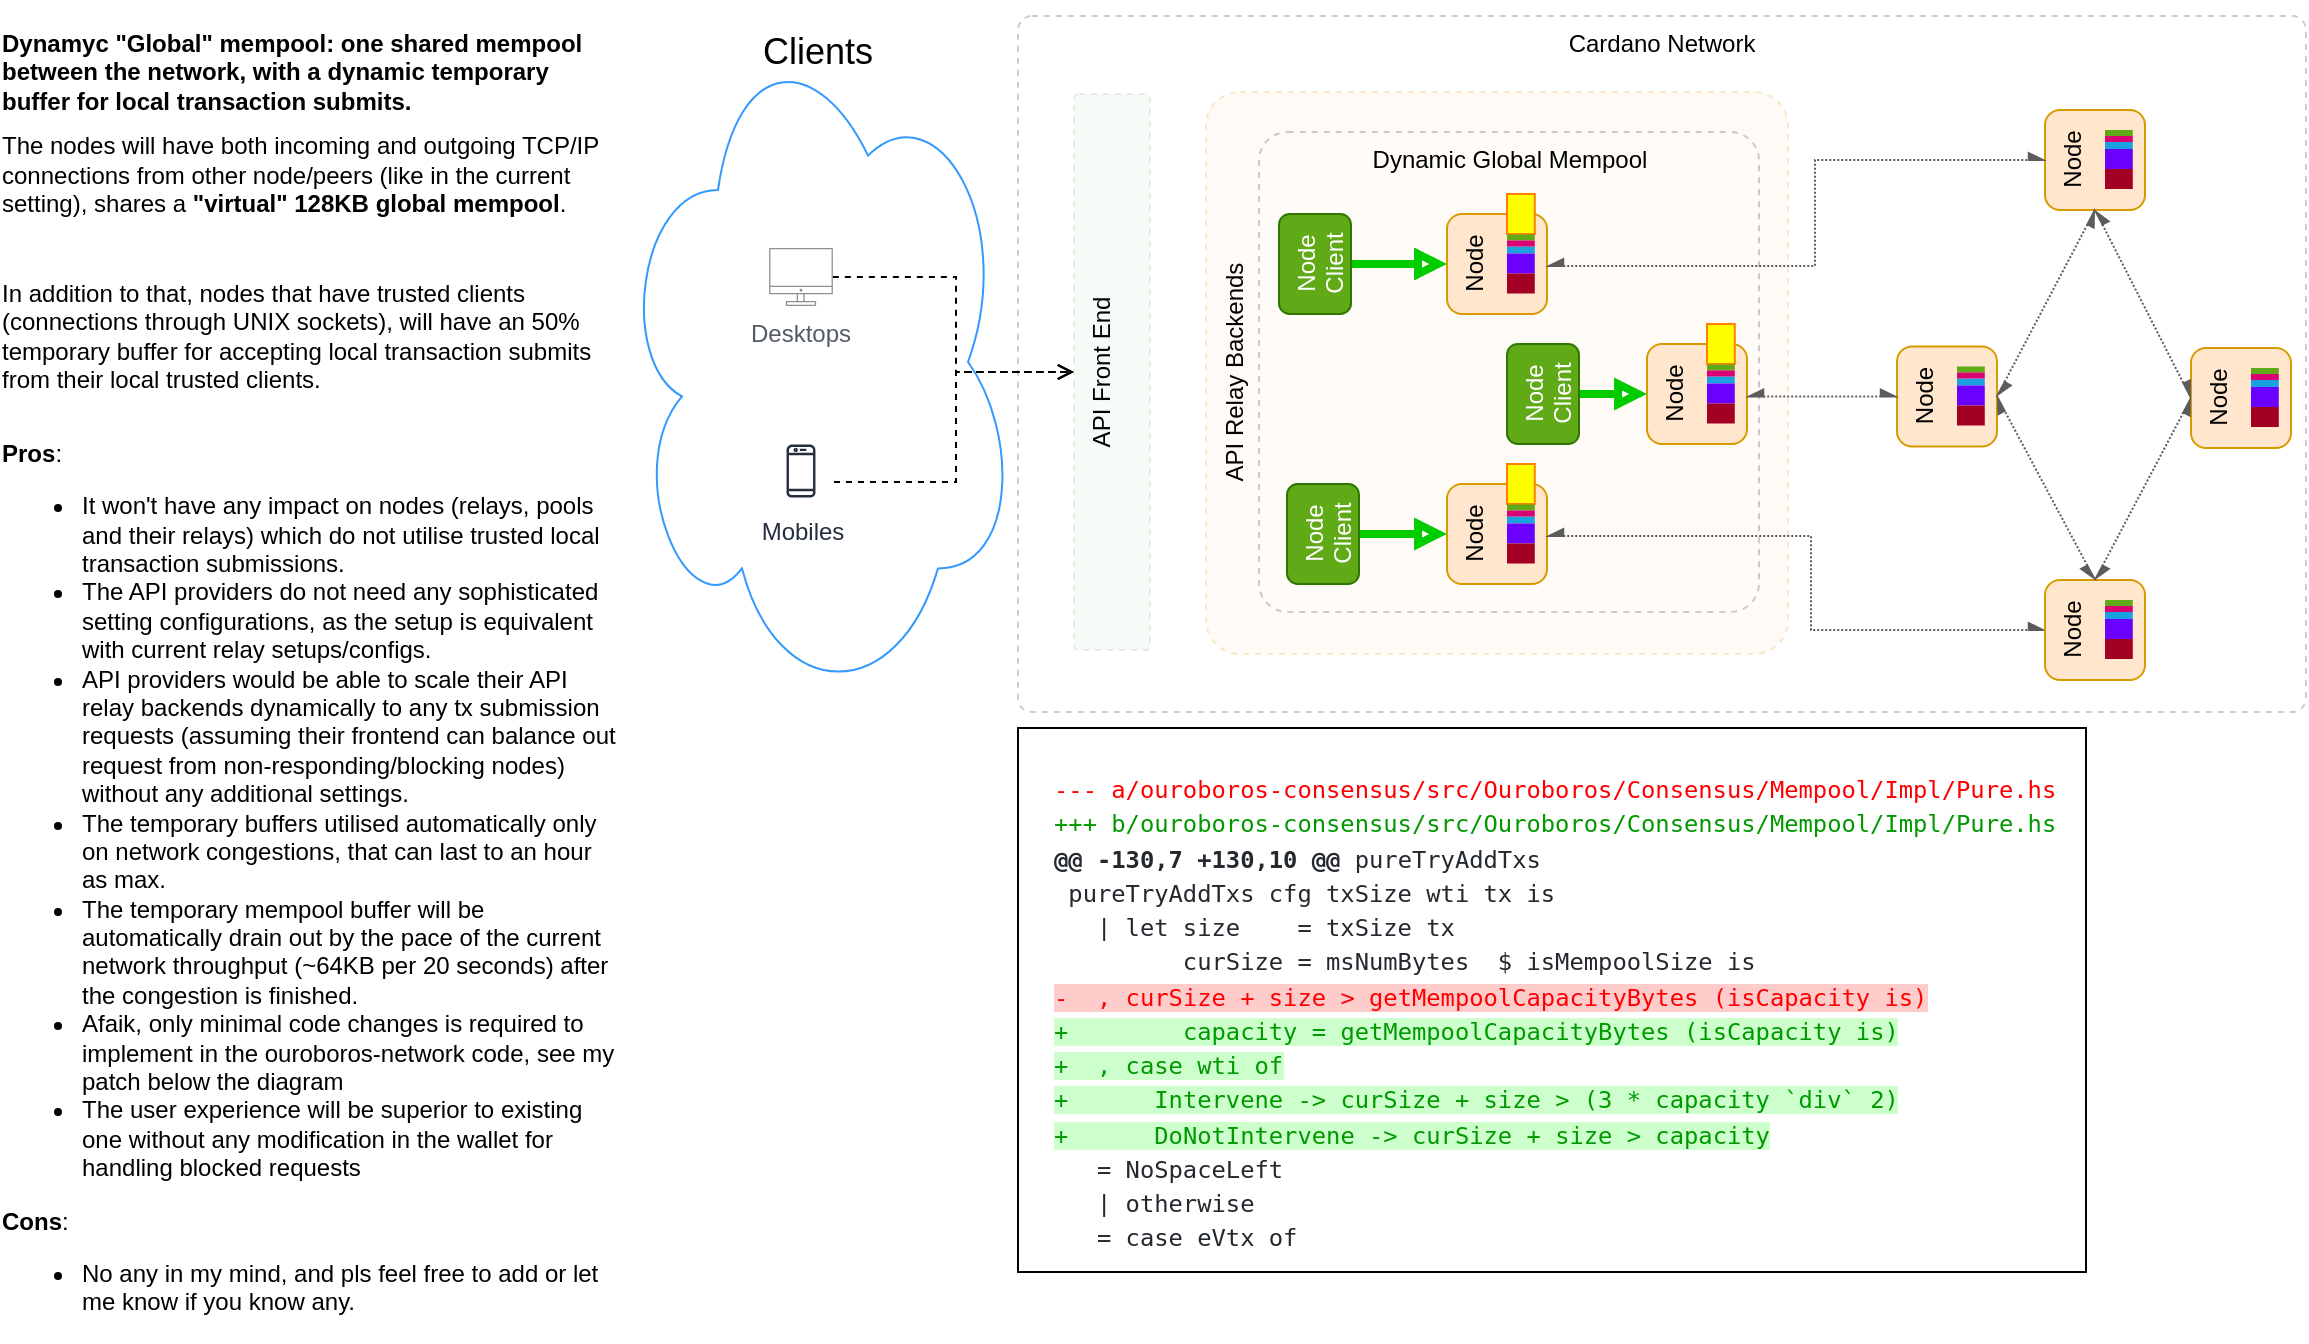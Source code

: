 <mxfile version="15.7.3" type="github">
  <diagram id="6a731a19-8d31-9384-78a2-239565b7b9f0" name="Page-1">
    <mxGraphModel dx="3910" dy="237" grid="0" gridSize="10" guides="1" tooltips="1" connect="1" arrows="1" fold="1" page="1" pageScale="1" pageWidth="1169" pageHeight="827" background="#ffffff" math="1" shadow="0">
      <root>
        <mxCell id="0" />
        <mxCell id="1" parent="0" />
        <mxCell id="PWVrWmLwcKZv5xCnu7mB-158" value="Cardano Network" style="rounded=1;whiteSpace=wrap;html=1;dashed=1;verticalAlign=top;horizontal=1;spacing=2;arcSize=2;glass=0;sketch=0;shadow=0;opacity=20;strokeColor=default;fillColor=default;fontColor=default;labelPosition=center;verticalLabelPosition=middle;align=center;strokeWidth=1;" parent="1" vertex="1">
          <mxGeometry x="-1823" y="839" width="644" height="348" as="geometry" />
        </mxCell>
        <mxCell id="-uzsMk_w0Du20uLRkKy_-36" value="Clients" style="ellipse;shape=cloud;whiteSpace=wrap;html=1;shadow=0;glass=0;labelBackgroundColor=none;labelBorderColor=none;comic=0;sketch=0;fontSize=18;fontColor=#000000;strokeColor=#3399FF;fillColor=none;verticalAlign=top;" parent="1" vertex="1">
          <mxGeometry x="-2023" y="840" width="200" height="344" as="geometry" />
        </mxCell>
        <mxCell id="PWVrWmLwcKZv5xCnu7mB-157" value="API Relay Backends" style="rounded=1;whiteSpace=wrap;html=1;dashed=1;verticalAlign=top;horizontal=0;spacing=2;arcSize=6;glass=0;sketch=0;shadow=0;opacity=20;strokeColor=#d79b00;fillColor=#ffe6cc;" parent="1" vertex="1">
          <mxGeometry x="-1729" y="877" width="291" height="281" as="geometry" />
        </mxCell>
        <mxCell id="PWVrWmLwcKZv5xCnu7mB-7" value="Dynamic Global Mempool" style="rounded=1;whiteSpace=wrap;dashed=1;verticalAlign=top;horizontal=1;spacing=2;arcSize=6;glass=0;sketch=0;shadow=0;opacity=20;strokeColor=default;fillColor=default;fontColor=default;html=1;labelBorderColor=none;labelBackgroundColor=none;" parent="1" vertex="1">
          <mxGeometry x="-1702.5" y="897" width="250" height="240" as="geometry" />
        </mxCell>
        <mxCell id="PWVrWmLwcKZv5xCnu7mB-66" value="" style="group" parent="1" vertex="1" connectable="0">
          <mxGeometry x="-1608.5" y="938" width="50" height="50" as="geometry" />
        </mxCell>
        <mxCell id="PWVrWmLwcKZv5xCnu7mB-67" value="Node" style="rounded=1;whiteSpace=wrap;html=1;fillColor=#ffe6cc;strokeColor=#d79b00;verticalAlign=top;treeFolding=0;treeMoving=0;comic=0;horizontal=0;" parent="PWVrWmLwcKZv5xCnu7mB-66" vertex="1">
          <mxGeometry width="50" height="50.0" as="geometry" />
        </mxCell>
        <mxCell id="PWVrWmLwcKZv5xCnu7mB-70" value="" style="rounded=0;whiteSpace=wrap;html=1;shadow=0;glass=0;labelBackgroundColor=none;sketch=0;verticalAlign=top;fillColor=#FFFF00;strokeColor=#FF8000;imageAspect=1;fontColor=#ffffff;" parent="PWVrWmLwcKZv5xCnu7mB-66" vertex="1">
          <mxGeometry x="30" y="-10" width="13.89" height="20" as="geometry" />
        </mxCell>
        <mxCell id="yDI7MJZ1IvgmgBcioRi8-4" value="" style="rounded=0;whiteSpace=wrap;html=1;shadow=0;glass=0;labelBackgroundColor=none;sketch=0;verticalAlign=top;fillColor=#60a917;strokeColor=none;imageAspect=1;fontColor=#ffffff;" parent="PWVrWmLwcKZv5xCnu7mB-66" vertex="1">
          <mxGeometry x="30" y="10.25" width="13.89" height="3" as="geometry" />
        </mxCell>
        <mxCell id="yDI7MJZ1IvgmgBcioRi8-5" value="" style="rounded=0;whiteSpace=wrap;html=1;shadow=0;glass=0;labelBackgroundColor=none;sketch=0;verticalAlign=top;fillColor=#1ba1e2;strokeColor=none;imageAspect=1;fontColor=#ffffff;" parent="PWVrWmLwcKZv5xCnu7mB-66" vertex="1">
          <mxGeometry x="30" y="16.25" width="13.89" height="3.5" as="geometry" />
        </mxCell>
        <mxCell id="yDI7MJZ1IvgmgBcioRi8-6" value="" style="rounded=0;whiteSpace=wrap;html=1;shadow=0;glass=0;labelBackgroundColor=none;sketch=0;verticalAlign=top;fillColor=#d80073;strokeColor=none;imageAspect=1;fontColor=#ffffff;" parent="PWVrWmLwcKZv5xCnu7mB-66" vertex="1">
          <mxGeometry x="30" y="13.25" width="13.89" height="3" as="geometry" />
        </mxCell>
        <mxCell id="yDI7MJZ1IvgmgBcioRi8-7" value="" style="rounded=0;whiteSpace=wrap;html=1;shadow=0;glass=0;labelBackgroundColor=none;sketch=0;verticalAlign=top;fillColor=#6a00ff;strokeColor=none;imageAspect=1;fontColor=#ffffff;" parent="PWVrWmLwcKZv5xCnu7mB-66" vertex="1">
          <mxGeometry x="30" y="19.75" width="13.89" height="10" as="geometry" />
        </mxCell>
        <mxCell id="yDI7MJZ1IvgmgBcioRi8-8" value="" style="rounded=0;whiteSpace=wrap;html=1;shadow=0;glass=0;labelBackgroundColor=none;sketch=0;verticalAlign=top;fillColor=#a20025;strokeColor=none;imageAspect=1;fontColor=#ffffff;" parent="PWVrWmLwcKZv5xCnu7mB-66" vertex="1">
          <mxGeometry x="30" y="29.75" width="13.89" height="10" as="geometry" />
        </mxCell>
        <mxCell id="PWVrWmLwcKZv5xCnu7mB-81" value="" style="group" parent="1" vertex="1" connectable="0">
          <mxGeometry x="-1508.5" y="1003" width="50" height="50" as="geometry" />
        </mxCell>
        <mxCell id="PWVrWmLwcKZv5xCnu7mB-82" value="Node" style="rounded=1;whiteSpace=wrap;html=1;fillColor=#ffe6cc;strokeColor=#d79b00;verticalAlign=top;treeFolding=0;treeMoving=0;comic=0;horizontal=0;" parent="PWVrWmLwcKZv5xCnu7mB-81" vertex="1">
          <mxGeometry width="50" height="50.0" as="geometry" />
        </mxCell>
        <mxCell id="PWVrWmLwcKZv5xCnu7mB-85" value="" style="rounded=0;whiteSpace=wrap;html=1;shadow=0;glass=0;labelBackgroundColor=none;sketch=0;verticalAlign=top;fillColor=#FFFF00;strokeColor=#FF8000;imageAspect=1;fontColor=#ffffff;" parent="PWVrWmLwcKZv5xCnu7mB-81" vertex="1">
          <mxGeometry x="30" y="-10" width="13.89" height="20" as="geometry" />
        </mxCell>
        <mxCell id="yDI7MJZ1IvgmgBcioRi8-14" value="" style="rounded=0;whiteSpace=wrap;html=1;shadow=0;glass=0;labelBackgroundColor=none;sketch=0;verticalAlign=top;fillColor=#60a917;strokeColor=none;imageAspect=1;fontColor=#ffffff;" parent="PWVrWmLwcKZv5xCnu7mB-81" vertex="1">
          <mxGeometry x="30" y="10.25" width="13.89" height="3" as="geometry" />
        </mxCell>
        <mxCell id="yDI7MJZ1IvgmgBcioRi8-15" value="" style="rounded=0;whiteSpace=wrap;html=1;shadow=0;glass=0;labelBackgroundColor=none;sketch=0;verticalAlign=top;fillColor=#1ba1e2;strokeColor=none;imageAspect=1;fontColor=#ffffff;" parent="PWVrWmLwcKZv5xCnu7mB-81" vertex="1">
          <mxGeometry x="30" y="16.25" width="13.89" height="3.5" as="geometry" />
        </mxCell>
        <mxCell id="yDI7MJZ1IvgmgBcioRi8-16" value="" style="rounded=0;whiteSpace=wrap;html=1;shadow=0;glass=0;labelBackgroundColor=none;sketch=0;verticalAlign=top;fillColor=#d80073;strokeColor=none;imageAspect=1;fontColor=#ffffff;" parent="PWVrWmLwcKZv5xCnu7mB-81" vertex="1">
          <mxGeometry x="30" y="13.25" width="13.89" height="3" as="geometry" />
        </mxCell>
        <mxCell id="yDI7MJZ1IvgmgBcioRi8-17" value="" style="rounded=0;whiteSpace=wrap;html=1;shadow=0;glass=0;labelBackgroundColor=none;sketch=0;verticalAlign=top;fillColor=#6a00ff;strokeColor=none;imageAspect=1;fontColor=#ffffff;" parent="PWVrWmLwcKZv5xCnu7mB-81" vertex="1">
          <mxGeometry x="30" y="19.75" width="13.89" height="10" as="geometry" />
        </mxCell>
        <mxCell id="yDI7MJZ1IvgmgBcioRi8-18" value="" style="rounded=0;whiteSpace=wrap;html=1;shadow=0;glass=0;labelBackgroundColor=none;sketch=0;verticalAlign=top;fillColor=#a20025;strokeColor=none;imageAspect=1;fontColor=#ffffff;" parent="PWVrWmLwcKZv5xCnu7mB-81" vertex="1">
          <mxGeometry x="30" y="29.75" width="13.89" height="10" as="geometry" />
        </mxCell>
        <mxCell id="PWVrWmLwcKZv5xCnu7mB-86" value="" style="group" parent="1" vertex="1" connectable="0">
          <mxGeometry x="-1608.5" y="1073" width="50" height="50" as="geometry" />
        </mxCell>
        <mxCell id="PWVrWmLwcKZv5xCnu7mB-87" value="Node" style="rounded=1;whiteSpace=wrap;html=1;fillColor=#ffe6cc;strokeColor=#d79b00;verticalAlign=top;treeFolding=0;treeMoving=0;comic=0;horizontal=0;" parent="PWVrWmLwcKZv5xCnu7mB-86" vertex="1">
          <mxGeometry width="50" height="50.0" as="geometry" />
        </mxCell>
        <mxCell id="PWVrWmLwcKZv5xCnu7mB-90" value="" style="rounded=0;whiteSpace=wrap;html=1;shadow=0;glass=0;labelBackgroundColor=none;sketch=0;verticalAlign=top;fillColor=#FFFF00;strokeColor=#FF8000;imageAspect=1;fontColor=#ffffff;" parent="PWVrWmLwcKZv5xCnu7mB-86" vertex="1">
          <mxGeometry x="30" y="-10" width="13.89" height="20" as="geometry" />
        </mxCell>
        <mxCell id="yDI7MJZ1IvgmgBcioRi8-9" value="" style="rounded=0;whiteSpace=wrap;html=1;shadow=0;glass=0;labelBackgroundColor=none;sketch=0;verticalAlign=top;fillColor=#60a917;strokeColor=none;imageAspect=1;fontColor=#ffffff;" parent="PWVrWmLwcKZv5xCnu7mB-86" vertex="1">
          <mxGeometry x="30" y="10.25" width="13.89" height="3" as="geometry" />
        </mxCell>
        <mxCell id="yDI7MJZ1IvgmgBcioRi8-10" value="" style="rounded=0;whiteSpace=wrap;html=1;shadow=0;glass=0;labelBackgroundColor=none;sketch=0;verticalAlign=top;fillColor=#1ba1e2;strokeColor=none;imageAspect=1;fontColor=#ffffff;" parent="PWVrWmLwcKZv5xCnu7mB-86" vertex="1">
          <mxGeometry x="30" y="16.25" width="13.89" height="3.5" as="geometry" />
        </mxCell>
        <mxCell id="yDI7MJZ1IvgmgBcioRi8-11" value="" style="rounded=0;whiteSpace=wrap;html=1;shadow=0;glass=0;labelBackgroundColor=none;sketch=0;verticalAlign=top;fillColor=#d80073;strokeColor=none;imageAspect=1;fontColor=#ffffff;" parent="PWVrWmLwcKZv5xCnu7mB-86" vertex="1">
          <mxGeometry x="30" y="13.25" width="13.89" height="3" as="geometry" />
        </mxCell>
        <mxCell id="yDI7MJZ1IvgmgBcioRi8-12" value="" style="rounded=0;whiteSpace=wrap;html=1;shadow=0;glass=0;labelBackgroundColor=none;sketch=0;verticalAlign=top;fillColor=#6a00ff;strokeColor=none;imageAspect=1;fontColor=#ffffff;" parent="PWVrWmLwcKZv5xCnu7mB-86" vertex="1">
          <mxGeometry x="30" y="19.75" width="13.89" height="10" as="geometry" />
        </mxCell>
        <mxCell id="yDI7MJZ1IvgmgBcioRi8-13" value="" style="rounded=0;whiteSpace=wrap;html=1;shadow=0;glass=0;labelBackgroundColor=none;sketch=0;verticalAlign=top;fillColor=#a20025;strokeColor=none;imageAspect=1;fontColor=#ffffff;" parent="PWVrWmLwcKZv5xCnu7mB-86" vertex="1">
          <mxGeometry x="30" y="29.75" width="13.89" height="10" as="geometry" />
        </mxCell>
        <mxCell id="PWVrWmLwcKZv5xCnu7mB-112" value="" style="group" parent="1" vertex="1" connectable="0">
          <mxGeometry x="-1309.5" y="886" width="50" height="50" as="geometry" />
        </mxCell>
        <mxCell id="PWVrWmLwcKZv5xCnu7mB-113" value="Node" style="rounded=1;whiteSpace=wrap;html=1;fillColor=#ffe6cc;strokeColor=#d79b00;verticalAlign=top;treeFolding=0;treeMoving=0;comic=0;horizontal=0;" parent="PWVrWmLwcKZv5xCnu7mB-112" vertex="1">
          <mxGeometry width="50" height="50.0" as="geometry" />
        </mxCell>
        <mxCell id="PWVrWmLwcKZv5xCnu7mB-120" value="" style="rounded=0;whiteSpace=wrap;html=1;shadow=0;glass=0;labelBackgroundColor=none;sketch=0;verticalAlign=top;fillColor=#6a00ff;strokeColor=none;imageAspect=1;fontColor=#ffffff;" parent="PWVrWmLwcKZv5xCnu7mB-112" vertex="1">
          <mxGeometry x="30" y="19.5" width="13.89" height="10" as="geometry" />
        </mxCell>
        <mxCell id="PWVrWmLwcKZv5xCnu7mB-115" value="" style="rounded=0;whiteSpace=wrap;html=1;shadow=0;glass=0;labelBackgroundColor=none;sketch=0;verticalAlign=top;fillColor=#a20025;strokeColor=none;imageAspect=1;fontColor=#ffffff;" parent="PWVrWmLwcKZv5xCnu7mB-112" vertex="1">
          <mxGeometry x="30" y="29.5" width="13.89" height="10" as="geometry" />
        </mxCell>
        <mxCell id="yDI7MJZ1IvgmgBcioRi8-1" value="" style="rounded=0;whiteSpace=wrap;html=1;shadow=0;glass=0;labelBackgroundColor=none;sketch=0;verticalAlign=top;fillColor=#60a917;strokeColor=none;imageAspect=1;fontColor=#ffffff;" parent="PWVrWmLwcKZv5xCnu7mB-112" vertex="1">
          <mxGeometry x="30" y="10" width="13.89" height="3" as="geometry" />
        </mxCell>
        <mxCell id="yDI7MJZ1IvgmgBcioRi8-2" value="" style="rounded=0;whiteSpace=wrap;html=1;shadow=0;glass=0;labelBackgroundColor=none;sketch=0;verticalAlign=top;fillColor=#1ba1e2;strokeColor=none;imageAspect=1;fontColor=#ffffff;" parent="PWVrWmLwcKZv5xCnu7mB-112" vertex="1">
          <mxGeometry x="30" y="16" width="13.89" height="3.5" as="geometry" />
        </mxCell>
        <mxCell id="yDI7MJZ1IvgmgBcioRi8-3" value="" style="rounded=0;whiteSpace=wrap;html=1;shadow=0;glass=0;labelBackgroundColor=none;sketch=0;verticalAlign=top;fillColor=#d80073;strokeColor=none;imageAspect=1;fontColor=#ffffff;" parent="PWVrWmLwcKZv5xCnu7mB-112" vertex="1">
          <mxGeometry x="30" y="13" width="13.89" height="3" as="geometry" />
        </mxCell>
        <mxCell id="PWVrWmLwcKZv5xCnu7mB-122" value="" style="group" parent="1" vertex="1" connectable="0">
          <mxGeometry x="-1383.5" y="1004.25" width="50" height="50" as="geometry" />
        </mxCell>
        <mxCell id="PWVrWmLwcKZv5xCnu7mB-123" value="Node" style="rounded=1;whiteSpace=wrap;html=1;fillColor=#ffe6cc;strokeColor=#d79b00;verticalAlign=top;treeFolding=0;treeMoving=0;comic=0;horizontal=0;" parent="PWVrWmLwcKZv5xCnu7mB-122" vertex="1">
          <mxGeometry width="50" height="50.0" as="geometry" />
        </mxCell>
        <mxCell id="PWVrWmLwcKZv5xCnu7mB-124" value="" style="rounded=0;whiteSpace=wrap;html=1;shadow=0;glass=0;labelBackgroundColor=none;sketch=0;verticalAlign=top;fillColor=#60a917;strokeColor=none;imageAspect=1;fontColor=#ffffff;" parent="PWVrWmLwcKZv5xCnu7mB-122" vertex="1">
          <mxGeometry x="30" y="10" width="13.89" height="3" as="geometry" />
        </mxCell>
        <mxCell id="PWVrWmLwcKZv5xCnu7mB-125" value="" style="rounded=0;whiteSpace=wrap;html=1;shadow=0;glass=0;labelBackgroundColor=none;sketch=0;verticalAlign=top;fillColor=#1ba1e2;strokeColor=none;imageAspect=1;fontColor=#ffffff;" parent="PWVrWmLwcKZv5xCnu7mB-122" vertex="1">
          <mxGeometry x="30" y="16" width="13.89" height="3.5" as="geometry" />
        </mxCell>
        <mxCell id="PWVrWmLwcKZv5xCnu7mB-126" value="" style="rounded=0;whiteSpace=wrap;html=1;shadow=0;glass=0;labelBackgroundColor=none;sketch=0;verticalAlign=top;fillColor=#d80073;strokeColor=none;imageAspect=1;fontColor=#ffffff;" parent="PWVrWmLwcKZv5xCnu7mB-122" vertex="1">
          <mxGeometry x="30" y="13" width="13.89" height="3" as="geometry" />
        </mxCell>
        <mxCell id="PWVrWmLwcKZv5xCnu7mB-127" value="" style="rounded=0;whiteSpace=wrap;html=1;shadow=0;glass=0;labelBackgroundColor=none;sketch=0;verticalAlign=top;fillColor=#6a00ff;strokeColor=none;imageAspect=1;fontColor=#ffffff;" parent="PWVrWmLwcKZv5xCnu7mB-122" vertex="1">
          <mxGeometry x="30" y="19.5" width="13.89" height="10" as="geometry" />
        </mxCell>
        <mxCell id="PWVrWmLwcKZv5xCnu7mB-128" value="" style="rounded=0;whiteSpace=wrap;html=1;shadow=0;glass=0;labelBackgroundColor=none;sketch=0;verticalAlign=top;fillColor=#a20025;strokeColor=none;imageAspect=1;fontColor=#ffffff;" parent="PWVrWmLwcKZv5xCnu7mB-122" vertex="1">
          <mxGeometry x="30" y="29.5" width="13.89" height="10" as="geometry" />
        </mxCell>
        <mxCell id="PWVrWmLwcKZv5xCnu7mB-154" style="edgeStyle=orthogonalEdgeStyle;rounded=0;jumpStyle=none;orthogonalLoop=1;jettySize=auto;html=1;entryX=0;entryY=0.5;entryDx=0;entryDy=0;fontColor=default;startArrow=async;startFill=1;endArrow=async;endFill=1;targetPerimeterSpacing=0;strokeColor=#5C5C5C;dashed=1;dashPattern=1 1;" parent="1" source="PWVrWmLwcKZv5xCnu7mB-82" target="PWVrWmLwcKZv5xCnu7mB-123" edge="1">
          <mxGeometry relative="1" as="geometry">
            <Array as="points">
              <mxPoint x="-1437.5" y="1029.25" />
              <mxPoint x="-1437.5" y="1029.25" />
            </Array>
          </mxGeometry>
        </mxCell>
        <mxCell id="PWVrWmLwcKZv5xCnu7mB-155" style="edgeStyle=orthogonalEdgeStyle;rounded=0;jumpStyle=none;orthogonalLoop=1;jettySize=auto;html=1;fontColor=default;startArrow=async;startFill=1;endArrow=async;endFill=1;targetPerimeterSpacing=0;strokeColor=#5C5C5C;dashed=1;dashPattern=1 1;entryX=0;entryY=0.5;entryDx=0;entryDy=0;" parent="1" source="PWVrWmLwcKZv5xCnu7mB-67" target="PWVrWmLwcKZv5xCnu7mB-113" edge="1">
          <mxGeometry relative="1" as="geometry">
            <Array as="points">
              <mxPoint x="-1424.5" y="964" />
              <mxPoint x="-1424.5" y="911" />
            </Array>
          </mxGeometry>
        </mxCell>
        <mxCell id="PWVrWmLwcKZv5xCnu7mB-156" style="edgeStyle=orthogonalEdgeStyle;rounded=0;jumpStyle=none;orthogonalLoop=1;jettySize=auto;html=1;fontColor=default;startArrow=async;startFill=1;endArrow=async;endFill=1;targetPerimeterSpacing=0;strokeColor=#5C5C5C;dashed=1;dashPattern=1 1;entryX=0;entryY=0.5;entryDx=0;entryDy=0;" parent="1" source="PWVrWmLwcKZv5xCnu7mB-87" target="-uzsMk_w0Du20uLRkKy_-2" edge="1">
          <mxGeometry relative="1" as="geometry">
            <Array as="points">
              <mxPoint x="-1426.5" y="1099" />
              <mxPoint x="-1426.5" y="1146" />
            </Array>
          </mxGeometry>
        </mxCell>
        <mxCell id="-uzsMk_w0Du20uLRkKy_-1" value="" style="group" parent="1" vertex="1" connectable="0">
          <mxGeometry x="-1309.5" y="1121" width="50" height="50" as="geometry" />
        </mxCell>
        <mxCell id="-uzsMk_w0Du20uLRkKy_-2" value="Node" style="rounded=1;whiteSpace=wrap;html=1;fillColor=#ffe6cc;strokeColor=#d79b00;verticalAlign=top;treeFolding=0;treeMoving=0;comic=0;horizontal=0;" parent="-uzsMk_w0Du20uLRkKy_-1" vertex="1">
          <mxGeometry width="50" height="50.0" as="geometry" />
        </mxCell>
        <mxCell id="-uzsMk_w0Du20uLRkKy_-3" value="" style="rounded=0;whiteSpace=wrap;html=1;shadow=0;glass=0;labelBackgroundColor=none;sketch=0;verticalAlign=top;fillColor=#60a917;strokeColor=none;imageAspect=1;fontColor=#ffffff;" parent="-uzsMk_w0Du20uLRkKy_-1" vertex="1">
          <mxGeometry x="30" y="10" width="13.89" height="3" as="geometry" />
        </mxCell>
        <mxCell id="-uzsMk_w0Du20uLRkKy_-4" value="" style="rounded=0;whiteSpace=wrap;html=1;shadow=0;glass=0;labelBackgroundColor=none;sketch=0;verticalAlign=top;fillColor=#1ba1e2;strokeColor=none;imageAspect=1;fontColor=#ffffff;" parent="-uzsMk_w0Du20uLRkKy_-1" vertex="1">
          <mxGeometry x="30" y="16" width="13.89" height="3.5" as="geometry" />
        </mxCell>
        <mxCell id="-uzsMk_w0Du20uLRkKy_-5" value="" style="rounded=0;whiteSpace=wrap;html=1;shadow=0;glass=0;labelBackgroundColor=none;sketch=0;verticalAlign=top;fillColor=#d80073;strokeColor=none;imageAspect=1;fontColor=#ffffff;" parent="-uzsMk_w0Du20uLRkKy_-1" vertex="1">
          <mxGeometry x="30" y="13" width="13.89" height="3" as="geometry" />
        </mxCell>
        <mxCell id="-uzsMk_w0Du20uLRkKy_-6" value="" style="rounded=0;whiteSpace=wrap;html=1;shadow=0;glass=0;labelBackgroundColor=none;sketch=0;verticalAlign=top;fillColor=#6a00ff;strokeColor=none;imageAspect=1;fontColor=#ffffff;" parent="-uzsMk_w0Du20uLRkKy_-1" vertex="1">
          <mxGeometry x="30" y="19.5" width="13.89" height="10" as="geometry" />
        </mxCell>
        <mxCell id="-uzsMk_w0Du20uLRkKy_-7" value="" style="rounded=0;whiteSpace=wrap;html=1;shadow=0;glass=0;labelBackgroundColor=none;sketch=0;verticalAlign=top;fillColor=#a20025;strokeColor=none;imageAspect=1;fontColor=#ffffff;" parent="-uzsMk_w0Du20uLRkKy_-1" vertex="1">
          <mxGeometry x="30" y="29.5" width="13.89" height="10" as="geometry" />
        </mxCell>
        <mxCell id="-uzsMk_w0Du20uLRkKy_-8" value="" style="group" parent="1" vertex="1" connectable="0">
          <mxGeometry x="-1236.5" y="1005" width="50" height="50" as="geometry" />
        </mxCell>
        <mxCell id="-uzsMk_w0Du20uLRkKy_-9" value="Node" style="rounded=1;whiteSpace=wrap;html=1;fillColor=#ffe6cc;strokeColor=#d79b00;verticalAlign=top;treeFolding=0;treeMoving=0;comic=0;horizontal=0;" parent="-uzsMk_w0Du20uLRkKy_-8" vertex="1">
          <mxGeometry width="50" height="50.0" as="geometry" />
        </mxCell>
        <mxCell id="-uzsMk_w0Du20uLRkKy_-10" value="" style="rounded=0;whiteSpace=wrap;html=1;shadow=0;glass=0;labelBackgroundColor=none;sketch=0;verticalAlign=top;fillColor=#60a917;strokeColor=none;imageAspect=1;fontColor=#ffffff;" parent="-uzsMk_w0Du20uLRkKy_-8" vertex="1">
          <mxGeometry x="30" y="10" width="13.89" height="3" as="geometry" />
        </mxCell>
        <mxCell id="-uzsMk_w0Du20uLRkKy_-11" value="" style="rounded=0;whiteSpace=wrap;html=1;shadow=0;glass=0;labelBackgroundColor=none;sketch=0;verticalAlign=top;fillColor=#1ba1e2;strokeColor=none;imageAspect=1;fontColor=#ffffff;" parent="-uzsMk_w0Du20uLRkKy_-8" vertex="1">
          <mxGeometry x="30" y="16" width="13.89" height="3.5" as="geometry" />
        </mxCell>
        <mxCell id="-uzsMk_w0Du20uLRkKy_-12" value="" style="rounded=0;whiteSpace=wrap;html=1;shadow=0;glass=0;labelBackgroundColor=none;sketch=0;verticalAlign=top;fillColor=#d80073;strokeColor=none;imageAspect=1;fontColor=#ffffff;" parent="-uzsMk_w0Du20uLRkKy_-8" vertex="1">
          <mxGeometry x="30" y="13" width="13.89" height="3" as="geometry" />
        </mxCell>
        <mxCell id="-uzsMk_w0Du20uLRkKy_-13" value="" style="rounded=0;whiteSpace=wrap;html=1;shadow=0;glass=0;labelBackgroundColor=none;sketch=0;verticalAlign=top;fillColor=#6a00ff;strokeColor=none;imageAspect=1;fontColor=#ffffff;" parent="-uzsMk_w0Du20uLRkKy_-8" vertex="1">
          <mxGeometry x="30" y="19.5" width="13.89" height="10" as="geometry" />
        </mxCell>
        <mxCell id="-uzsMk_w0Du20uLRkKy_-14" value="" style="rounded=0;whiteSpace=wrap;html=1;shadow=0;glass=0;labelBackgroundColor=none;sketch=0;verticalAlign=top;fillColor=#a20025;strokeColor=none;imageAspect=1;fontColor=#ffffff;" parent="-uzsMk_w0Du20uLRkKy_-8" vertex="1">
          <mxGeometry x="30" y="29.5" width="13.89" height="10" as="geometry" />
        </mxCell>
        <mxCell id="-uzsMk_w0Du20uLRkKy_-15" style="edgeStyle=none;rounded=0;jumpStyle=none;orthogonalLoop=1;jettySize=auto;html=1;fontColor=default;startArrow=async;startFill=1;endArrow=async;endFill=1;targetPerimeterSpacing=0;strokeColor=#5C5C5C;exitX=0.5;exitY=1;exitDx=0;exitDy=0;entryX=0;entryY=0.5;entryDx=0;entryDy=0;dashed=1;dashPattern=1 1;" parent="1" source="PWVrWmLwcKZv5xCnu7mB-113" target="-uzsMk_w0Du20uLRkKy_-9" edge="1">
          <mxGeometry relative="1" as="geometry" />
        </mxCell>
        <mxCell id="-uzsMk_w0Du20uLRkKy_-16" style="edgeStyle=none;rounded=0;jumpStyle=none;orthogonalLoop=1;jettySize=auto;html=1;entryX=0.5;entryY=0;entryDx=0;entryDy=0;fontColor=default;startArrow=async;startFill=1;endArrow=async;endFill=1;targetPerimeterSpacing=0;strokeColor=#5C5C5C;exitX=0;exitY=0.5;exitDx=0;exitDy=0;dashed=1;dashPattern=1 1;" parent="1" source="-uzsMk_w0Du20uLRkKy_-9" target="-uzsMk_w0Du20uLRkKy_-2" edge="1">
          <mxGeometry relative="1" as="geometry" />
        </mxCell>
        <mxCell id="-uzsMk_w0Du20uLRkKy_-17" style="edgeStyle=none;rounded=0;jumpStyle=none;orthogonalLoop=1;jettySize=auto;html=1;fontColor=default;startArrow=async;startFill=1;endArrow=async;endFill=1;targetPerimeterSpacing=0;strokeColor=#5C5C5C;entryX=1;entryY=0.5;entryDx=0;entryDy=0;exitX=0.5;exitY=1;exitDx=0;exitDy=0;dashed=1;dashPattern=1 1;" parent="1" source="PWVrWmLwcKZv5xCnu7mB-113" target="PWVrWmLwcKZv5xCnu7mB-123" edge="1">
          <mxGeometry relative="1" as="geometry" />
        </mxCell>
        <mxCell id="-uzsMk_w0Du20uLRkKy_-18" style="edgeStyle=none;rounded=0;jumpStyle=none;orthogonalLoop=1;jettySize=auto;html=1;entryX=1;entryY=0.5;entryDx=0;entryDy=0;fontColor=default;startArrow=async;startFill=1;endArrow=async;endFill=1;targetPerimeterSpacing=0;strokeColor=#5C5C5C;exitX=0.5;exitY=0;exitDx=0;exitDy=0;dashed=1;dashPattern=1 1;" parent="1" source="-uzsMk_w0Du20uLRkKy_-2" target="PWVrWmLwcKZv5xCnu7mB-123" edge="1">
          <mxGeometry relative="1" as="geometry" />
        </mxCell>
        <mxCell id="-uzsMk_w0Du20uLRkKy_-31" style="edgeStyle=orthogonalEdgeStyle;rounded=0;jumpStyle=none;orthogonalLoop=1;jettySize=auto;html=1;entryX=0;entryY=0.5;entryDx=0;entryDy=0;labelBackgroundColor=none;fontColor=#B0B0B0;startArrow=none;startFill=0;endArrow=open;endFill=0;targetPerimeterSpacing=0;strokeColor=default;dashed=1;" parent="1" source="-uzsMk_w0Du20uLRkKy_-26" target="-uzsMk_w0Du20uLRkKy_-29" edge="1">
          <mxGeometry relative="1" as="geometry">
            <Array as="points">
              <mxPoint x="-1854" y="970" />
              <mxPoint x="-1854" y="1017" />
            </Array>
          </mxGeometry>
        </mxCell>
        <mxCell id="-uzsMk_w0Du20uLRkKy_-26" value="Desktops" style="sketch=0;outlineConnect=0;gradientColor=none;fontColor=#545B64;strokeColor=none;fillColor=#879196;dashed=0;verticalLabelPosition=bottom;verticalAlign=top;align=center;html=1;fontSize=12;fontStyle=0;aspect=fixed;shape=mxgraph.aws4.illustration_desktop;pointerEvents=1;shadow=0;glass=0;labelBackgroundColor=none;comic=0;" parent="1" vertex="1">
          <mxGeometry x="-1947.44" y="955" width="31.87" height="29" as="geometry" />
        </mxCell>
        <mxCell id="-uzsMk_w0Du20uLRkKy_-30" style="edgeStyle=orthogonalEdgeStyle;rounded=0;jumpStyle=none;orthogonalLoop=1;jettySize=auto;html=1;entryX=0;entryY=0.5;entryDx=0;entryDy=0;labelBackgroundColor=none;fontColor=#B0B0B0;startArrow=none;startFill=0;endArrow=open;endFill=0;targetPerimeterSpacing=0;strokeColor=default;dashed=1;" parent="1" source="-uzsMk_w0Du20uLRkKy_-27" target="-uzsMk_w0Du20uLRkKy_-29" edge="1">
          <mxGeometry relative="1" as="geometry">
            <Array as="points">
              <mxPoint x="-1854" y="1072" />
              <mxPoint x="-1854" y="1017" />
            </Array>
          </mxGeometry>
        </mxCell>
        <mxCell id="-uzsMk_w0Du20uLRkKy_-27" value="Mobiles" style="sketch=0;outlineConnect=0;fontColor=#232F3E;gradientColor=none;strokeColor=#232F3E;fillColor=#ffffff;dashed=0;verticalLabelPosition=bottom;verticalAlign=top;align=center;html=1;fontSize=12;fontStyle=0;aspect=fixed;shape=mxgraph.aws4.resourceIcon;resIcon=mxgraph.aws4.mobile_client;shadow=0;glass=0;labelBackgroundColor=none;comic=0;" parent="1" vertex="1">
          <mxGeometry x="-1948" y="1050" width="33" height="33" as="geometry" />
        </mxCell>
        <mxCell id="-uzsMk_w0Du20uLRkKy_-29" value="API Front End" style="rounded=1;whiteSpace=wrap;html=1;dashed=1;verticalAlign=top;horizontal=0;spacing=2;arcSize=6;glass=0;sketch=0;shadow=0;opacity=20;strokeColor=#82b366;fillColor=#d5e8d4;" parent="1" vertex="1">
          <mxGeometry x="-1795" y="878" width="38" height="278" as="geometry" />
        </mxCell>
        <mxCell id="yDI7MJZ1IvgmgBcioRi8-28" style="edgeStyle=orthogonalEdgeStyle;rounded=0;orthogonalLoop=1;jettySize=auto;html=1;entryX=0;entryY=0.5;entryDx=0;entryDy=0;startArrow=none;startFill=0;endArrow=block;endFill=0;fillColor=#f0a30a;strokeColor=#00CC00;strokeWidth=4;" parent="1" source="yDI7MJZ1IvgmgBcioRi8-20" target="PWVrWmLwcKZv5xCnu7mB-67" edge="1">
          <mxGeometry relative="1" as="geometry" />
        </mxCell>
        <mxCell id="yDI7MJZ1IvgmgBcioRi8-20" value="Node Client" style="rounded=1;whiteSpace=wrap;html=1;fillColor=#60a917;strokeColor=#2D7600;verticalAlign=top;treeFolding=0;treeMoving=0;comic=0;horizontal=0;container=0;fontColor=#ffffff;" parent="1" vertex="1">
          <mxGeometry x="-1692.5" y="938" width="36" height="50" as="geometry" />
        </mxCell>
        <mxCell id="yDI7MJZ1IvgmgBcioRi8-31" style="edgeStyle=orthogonalEdgeStyle;rounded=0;orthogonalLoop=1;jettySize=auto;html=1;startArrow=none;startFill=0;endArrow=block;endFill=0;strokeColor=#00CC00;strokeWidth=4;" parent="1" source="yDI7MJZ1IvgmgBcioRi8-26" target="PWVrWmLwcKZv5xCnu7mB-82" edge="1">
          <mxGeometry relative="1" as="geometry" />
        </mxCell>
        <mxCell id="yDI7MJZ1IvgmgBcioRi8-26" value="Node Client" style="rounded=1;whiteSpace=wrap;html=1;fillColor=#60a917;strokeColor=#2D7600;verticalAlign=top;treeFolding=0;treeMoving=0;comic=0;horizontal=0;container=0;fontColor=#ffffff;" parent="1" vertex="1">
          <mxGeometry x="-1578.5" y="1003" width="36" height="50" as="geometry" />
        </mxCell>
        <mxCell id="yDI7MJZ1IvgmgBcioRi8-32" style="edgeStyle=orthogonalEdgeStyle;rounded=0;orthogonalLoop=1;jettySize=auto;html=1;startArrow=none;startFill=0;endArrow=block;endFill=0;strokeColor=#00CC00;strokeWidth=4;" parent="1" source="yDI7MJZ1IvgmgBcioRi8-27" target="PWVrWmLwcKZv5xCnu7mB-87" edge="1">
          <mxGeometry relative="1" as="geometry" />
        </mxCell>
        <mxCell id="yDI7MJZ1IvgmgBcioRi8-27" value="Node Client" style="rounded=1;whiteSpace=wrap;html=1;fillColor=#60a917;strokeColor=#2D7600;verticalAlign=top;treeFolding=0;treeMoving=0;comic=0;horizontal=0;container=0;fontColor=#ffffff;" parent="1" vertex="1">
          <mxGeometry x="-1688.5" y="1073" width="36" height="50" as="geometry" />
        </mxCell>
        <mxCell id="0xb4OPmmVKWiI0po0A9q-2" value="&lt;h1 style=&quot;text-align: left ; font-size: 12px&quot;&gt;&lt;span style=&quot;font-size: 12px&quot;&gt;Dynamyc &quot;Global&quot; mempool: one shared mempool between the network, with a dynamic temporary buffer for local transaction submits.&lt;/span&gt;&lt;/h1&gt;&lt;h1 style=&quot;text-align: left ; font-size: 12px&quot;&gt;&lt;span style=&quot;font-size: 12px ; font-weight: normal&quot;&gt;The nodes will have both incoming and outgoing TCP/IP connections from other node/peers (like in the current setting), shares a &lt;/span&gt;&lt;span style=&quot;font-size: 12px&quot;&gt;&quot;virtual&quot; 128KB&lt;/span&gt;&lt;span style=&quot;font-size: 12px ; font-weight: normal&quot;&gt; &lt;/span&gt;&lt;span style=&quot;font-size: 12px&quot;&gt;global mempool&lt;span style=&quot;font-weight: normal&quot;&gt;.&lt;/span&gt;&lt;/span&gt;&lt;/h1&gt;&lt;h1 style=&quot;text-align: left ; font-size: 12px&quot;&gt;&lt;br&gt;&lt;/h1&gt;&lt;h1 style=&quot;text-align: left ; font-size: 12px&quot;&gt;&lt;span style=&quot;font-weight: 400&quot;&gt;In addition to that, nodes that have trusted clients (connections through UNIX sockets), will have an 50% temporary buffer for accepting local transaction submits from their local trusted clients.&lt;/span&gt;&lt;/h1&gt;&lt;div style=&quot;text-align: left&quot;&gt;&lt;span style=&quot;font-weight: 400&quot;&gt;&lt;br&gt;&lt;/span&gt;&lt;/div&gt;&lt;div style=&quot;text-align: left&quot;&gt;&lt;b&gt;Pros&lt;/b&gt;&lt;span style=&quot;font-weight: 400&quot;&gt;:&lt;/span&gt;&lt;/div&gt;&lt;div style=&quot;text-align: left&quot;&gt;&lt;ul&gt;&lt;li&gt;&lt;span style=&quot;font-weight: 400&quot;&gt;It won&#39;t have any impact on nodes (relays, pools and their relays) which do not utilise trusted local transaction submissions.&lt;/span&gt;&lt;/li&gt;&lt;li&gt;&lt;span style=&quot;font-weight: 400&quot;&gt;The API providers do not need any sophisticated setting configurations, as the setup is equivalent with current relay setups/configs.&lt;/span&gt;&lt;/li&gt;&lt;li&gt;&lt;span style=&quot;font-weight: 400&quot;&gt;API providers would be able to scale their API relay backends dynamically to any tx submission requests (assuming their frontend can balance out request from non-responding/blocking nodes) without any additional settings.&lt;/span&gt;&lt;/li&gt;&lt;li&gt;The temporary buffers utilised automatically only on network congestions, that can last to an hour as max.&lt;/li&gt;&lt;li&gt;The temporary mempool buffer will be automatically drain out by the pace of the current network throughput (~64KB per 20 seconds) after the congestion is finished.&lt;/li&gt;&lt;li&gt;Afaik, only minimal code changes is required to implement in the ouroboros-network code, see my patch below the diagram&lt;/li&gt;&lt;li&gt;The user experience will be superior to existing one without any modification in the wallet for handling blocked requests&lt;/li&gt;&lt;/ul&gt;&lt;/div&gt;&lt;div style=&quot;text-align: left&quot;&gt;&lt;b&gt;Cons&lt;/b&gt;&lt;span style=&quot;font-weight: 400&quot;&gt;:&lt;/span&gt;&lt;/div&gt;&lt;div style=&quot;text-align: left&quot;&gt;&lt;ul&gt;&lt;li&gt;&lt;span style=&quot;font-weight: 400&quot;&gt;No any in my mind, and pls feel free to add or let me know if you know any.&lt;/span&gt;&lt;/li&gt;&lt;/ul&gt;&lt;/div&gt;" style="text;html=1;strokeColor=none;fillColor=none;align=center;verticalAlign=top;whiteSpace=wrap;rounded=0;shadow=0;glass=0;dashed=1;labelBackgroundColor=none;labelBorderColor=none;comic=0;sketch=0;fontSize=12;fontColor=#000000;" vertex="1" parent="1">
          <mxGeometry x="-2332" y="831" width="309" height="651" as="geometry" />
        </mxCell>
        <mxCell id="0xb4OPmmVKWiI0po0A9q-3" value="&lt;pre style=&quot;box-sizing: border-box ; font-size: 11.9px ; margin-top: 0px ; margin-bottom: 0px ; overflow-wrap: normal ; padding: 16px ; overflow: auto ; line-height: 1.45 ; border-radius: 6px ; word-break: normal ; font-style: normal ; font-weight: 400 ; letter-spacing: normal ; text-indent: 0px ; text-transform: none ; word-spacing: 0px&quot;&gt;&lt;span class=&quot;pl-md&quot; style=&quot;box-sizing: border-box&quot;&gt;&lt;font color=&quot;#ff0000&quot;&gt;--- a/ouroboros-consensus/src/Ouroboros/Consensus/Mempool/Impl/Pure.hs&lt;/font&gt;&lt;/span&gt;&lt;font color=&quot;#24292f&quot;&gt;&lt;br&gt;&lt;/font&gt;&lt;span class=&quot;pl-mi1&quot; style=&quot;box-sizing: border-box&quot;&gt;&lt;font color=&quot;#009900&quot;&gt;+++ b/ouroboros-consensus/src/Ouroboros/Consensus/Mempool/Impl/Pure.hs&lt;/font&gt;&lt;/span&gt;&lt;font color=&quot;#24292f&quot;&gt;&lt;br&gt;&lt;/font&gt;&lt;span class=&quot;pl-mdr&quot; style=&quot;color: rgb(36 , 41 , 47) ; box-sizing: border-box ; font-weight: bold&quot;&gt;@@ -130,7 +130,10 @@&lt;/span&gt;&lt;font color=&quot;#24292f&quot;&gt; pureTryAddTxs&lt;br&gt; pureTryAddTxs cfg txSize wti tx is&lt;br&gt;   | let size    = txSize tx&lt;br&gt;         curSize = msNumBytes  $ isMempoolSize is&lt;br&gt;&lt;/font&gt;&lt;span style=&quot;background-color: rgb(255 , 204 , 204)&quot;&gt;&lt;span class=&quot;pl-md&quot; style=&quot;box-sizing: border-box&quot;&gt;&lt;font color=&quot;#ff0000&quot;&gt;&lt;span class=&quot;pl-md&quot; style=&quot;box-sizing: border-box&quot;&gt;-&lt;/span&gt;  , curSize + size &amp;gt; getMempoolCapacityBytes (isCapacity is)&lt;/font&gt;&lt;/span&gt;&lt;font color=&quot;#24292f&quot;&gt;&lt;br&gt;&lt;/font&gt;&lt;/span&gt;&lt;font color=&quot;#009900&quot; style=&quot;background-color: rgb(204 , 255 , 204)&quot;&gt;&lt;span class=&quot;pl-mi1&quot; style=&quot;box-sizing: border-box&quot;&gt;&lt;span class=&quot;pl-mi1&quot; style=&quot;box-sizing: border-box&quot;&gt;+&lt;/span&gt;        capacity = getMempoolCapacityBytes (isCapacity is)&lt;/span&gt;&lt;br&gt;&lt;span class=&quot;pl-mi1&quot; style=&quot;box-sizing: border-box&quot;&gt;&lt;span class=&quot;pl-mi1&quot; style=&quot;box-sizing: border-box&quot;&gt;+&lt;/span&gt;  , case wti of&lt;/span&gt;&lt;br&gt;&lt;span class=&quot;pl-mi1&quot; style=&quot;box-sizing: border-box&quot;&gt;&lt;span class=&quot;pl-mi1&quot; style=&quot;box-sizing: border-box&quot;&gt;+&lt;/span&gt;      Intervene -&amp;gt; curSize + size &amp;gt; (3 * capacity `div` 2)&lt;/span&gt;&lt;br&gt;&lt;span class=&quot;pl-mi1&quot; style=&quot;box-sizing: border-box&quot;&gt;&lt;span class=&quot;pl-mi1&quot; style=&quot;box-sizing: border-box&quot;&gt;+&lt;/span&gt;      DoNotIntervene -&amp;gt; curSize + size &amp;gt; capacity&lt;/span&gt;&lt;/font&gt;&lt;font color=&quot;#24292f&quot;&gt;&lt;br&gt;   = NoSpaceLeft&lt;br&gt;   | otherwise&lt;br&gt;   = case eVtx of&lt;/font&gt;&lt;/pre&gt;" style="text;whiteSpace=wrap;html=1;strokeColor=default;" vertex="1" parent="1">
          <mxGeometry x="-1823" y="1195" width="534" height="272" as="geometry" />
        </mxCell>
      </root>
    </mxGraphModel>
  </diagram>
</mxfile>
